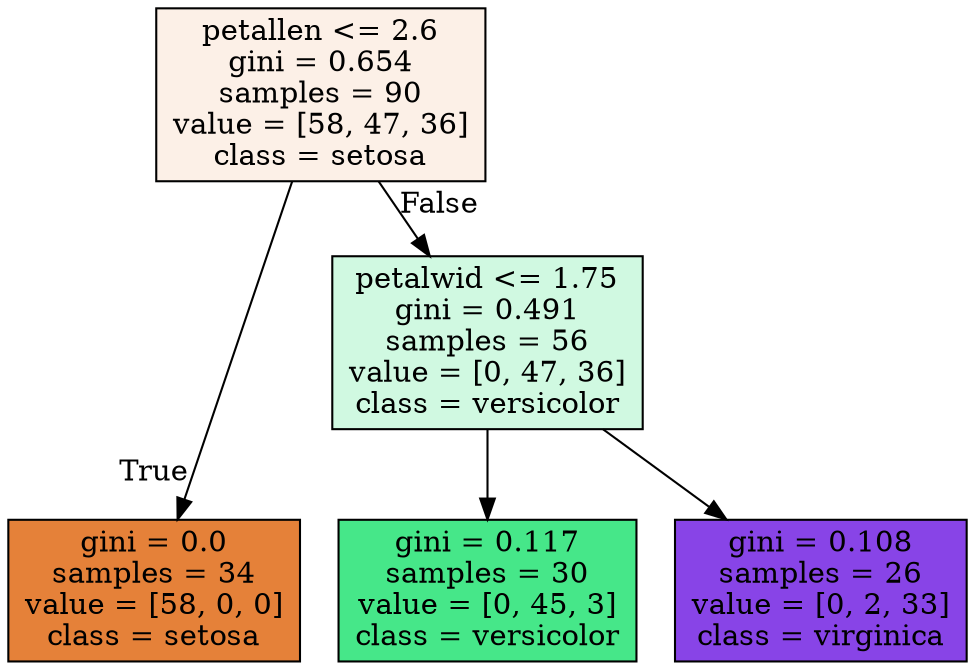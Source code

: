digraph Tree {
node [shape=box, style="filled", color="black"] ;
graph [ranksep=equally, splines=polyline] ;
0 [label="petallen <= 2.6\ngini = 0.654\nsamples = 90\nvalue = [58, 47, 36]\nclass = setosa", fillcolor="#e581391e"] ;
1 [label="gini = 0.0\nsamples = 34\nvalue = [58, 0, 0]\nclass = setosa", fillcolor="#e58139ff"] ;
0 -> 1 [labeldistance=2.5, labelangle=45, headlabel="True"] ;
2 [label="petalwid <= 1.75\ngini = 0.491\nsamples = 56\nvalue = [0, 47, 36]\nclass = versicolor", fillcolor="#39e5813c"] ;
0 -> 2 [labeldistance=2.5, labelangle=-45, headlabel="False"] ;
3 [label="gini = 0.117\nsamples = 30\nvalue = [0, 45, 3]\nclass = versicolor", fillcolor="#39e581ee"] ;
2 -> 3 ;
4 [label="gini = 0.108\nsamples = 26\nvalue = [0, 2, 33]\nclass = virginica", fillcolor="#8139e5f0"] ;
2 -> 4 ;
{rank=same ; 0} ;
{rank=same ; 2} ;
{rank=same ; 1; 3; 4} ;
}